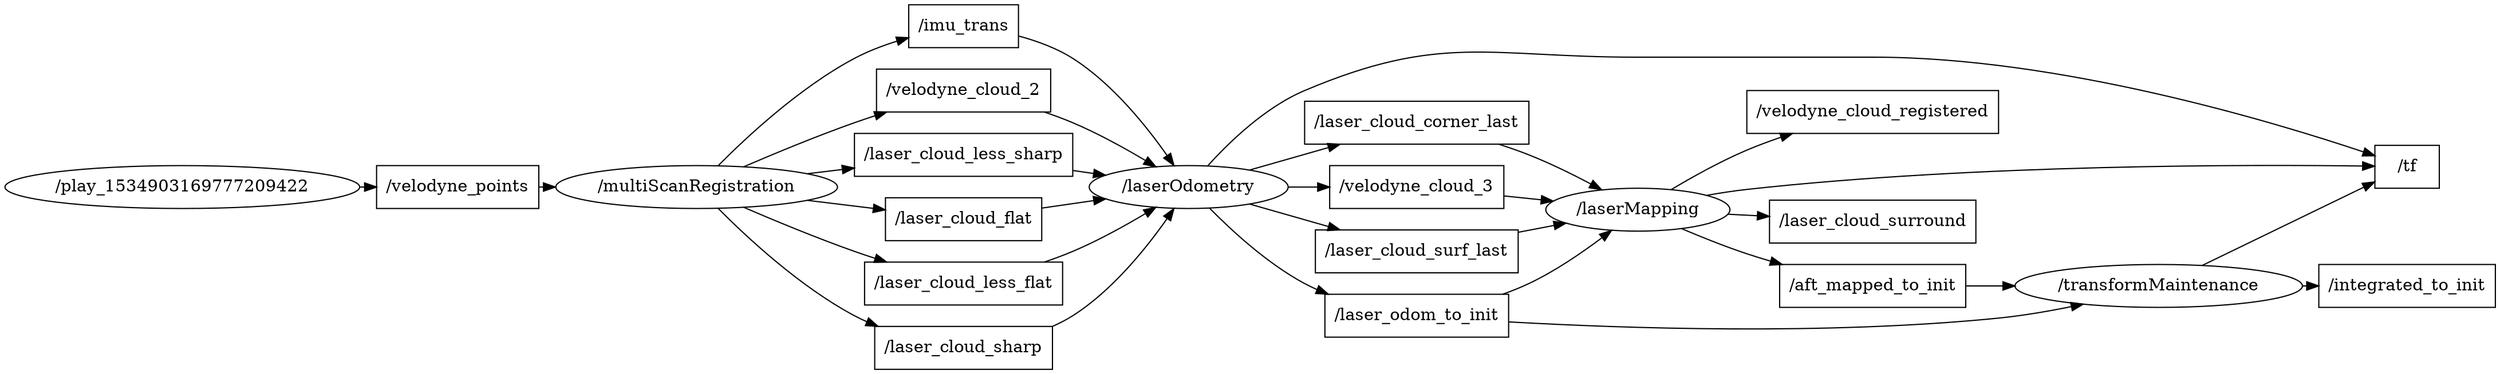 digraph graphname {
	graph [bb="0,0,1673.2,306",
		compound=True,
		rank=same,
		rankdir=LR,
		ranksep=0.2
	];
	node [label="\N"];
	t___aft_mapped_to_init	 [URL=topic_3A__aft_mapped_to_init,
		height=0.5,
		label="/aft_mapped_to_init",
		pos="1258.5,76",
		shape=box,
		tooltip="topic:/aft_mapped_to_init",
		width=1.7639];
	n___transformMaintenance	 [URL=__transformMaintenance,
		height=0.5,
		label="/transformMaintenance",
		pos="1449.6,76",
		shape=ellipse,
		tooltip="/transformMaintenance",
		width=2.5998];
	t___aft_mapped_to_init -> n___transformMaintenance	 [penwidth=1,
		pos="e,1355.7,76 1322.2,76 1329.8,76 1337.7,76 1345.6,76"];
	t___imu_trans	 [URL=topic_3A__imu_trans,
		height=0.5,
		label="/imu_trans",
		pos="642.26,288",
		shape=box,
		tooltip="topic:/imu_trans",
		width=1.0417];
	n___laserOdometry	 [URL=__laserOdometry,
		height=0.5,
		label="/laserOdometry",
		pos="794.91,153",
		shape=ellipse,
		tooltip="/laserOdometry",
		width=1.8234];
	t___imu_trans -> n___laserOdometry	 [penwidth=1,
		pos="e,785.19,170.81 679.79,278.89 691.86,274.73 704.85,268.92 715.26,261 743.95,239.19 766.79,204.07 780.3,179.83"];
	t___velodyne_cloud_3	 [URL=topic_3A__velodyne_cloud_3,
		height=0.5,
		label="/velodyne_cloud_3",
		pos="949.05,153",
		shape=box,
		tooltip="topic:/velodyne_cloud_3",
		width=1.6667];
	n___laserMapping	 [URL=__laserMapping,
		height=0.5,
		label="/laserMapping",
		pos="1099.3,141",
		shape=ellipse,
		tooltip="/laserMapping",
		width=1.7151];
	t___velodyne_cloud_3 -> n___laserMapping	 [penwidth=1,
		pos="e,1039.5,145.76 1009.1,148.22 1015.6,147.69 1022.4,147.15 1029.1,146.6"];
	t___velodyne_cloud_2	 [URL=topic_3A__velodyne_cloud_2,
		height=0.5,
		label="/velodyne_cloud_2",
		pos="642.26,234",
		shape=box,
		tooltip="topic:/velodyne_cloud_2",
		width=1.6667];
	t___velodyne_cloud_2 -> n___laserOdometry	 [penwidth=1,
		pos="e,772.1,170.11 695.83,216 702.48,213.23 709.11,210.21 715.26,207 732.05,198.26 749.52,186.56 763.72,176.28"];
	t___laser_cloud_surround	 [URL=topic_3A__laser_cloud_surround,
		height=0.5,
		label="/laser_cloud_surround",
		pos="1258.5,130",
		shape=box,
		tooltip="topic:/laser_cloud_surround",
		width=1.9028];
	t___tf	 [URL=topic_3A__tf,
		height=0.5,
		label="/tf",
		pos="1615.2,176",
		shape=box,
		tooltip="topic:/tf",
		width=0.75];
	t___velodyne_points	 [URL=topic_3A__velodyne_points,
		height=0.5,
		label="/velodyne_points",
		pos="301.68,153",
		shape=box,
		tooltip="topic:/velodyne_points",
		width=1.5278];
	n___multiScanRegistration	 [URL=__multiScanRegistration,
		height=0.5,
		label="/multiScanRegistration",
		pos="462.97,153",
		shape=ellipse,
		tooltip="/multiScanRegistration",
		width=2.5637];
	t___velodyne_points -> n___multiScanRegistration	 [penwidth=1,
		pos="e,370.59,153 357.05,153 358.16,153 359.27,153 360.39,153"];
	t___laser_cloud_less_sharp	 [URL=topic_3A__laser_cloud_less_sharp,
		height=0.5,
		label="/laser_cloud_less_sharp",
		pos="642.26,180",
		shape=box,
		tooltip="topic:/laser_cloud_less_sharp",
		width=2.0278];
	t___laser_cloud_less_sharp -> n___laserOdometry	 [penwidth=1,
		pos="e,739.29,162.79 715.5,167.05 720.12,166.22 724.77,165.39 729.36,164.57"];
	t___laser_cloud_flat	 [URL=topic_3A__laser_cloud_flat,
		height=0.5,
		label="/laser_cloud_flat",
		pos="642.26,126",
		shape=box,
		tooltip="topic:/laser_cloud_flat",
		width=1.4861];
	t___laser_cloud_flat -> n___laserOdometry	 [penwidth=1,
		pos="e,739.46,143.24 695.95,135.44 706.73,137.38 718.2,139.43 729.35,141.43"];
	t___laser_cloud_surf_last	 [URL=topic_3A__laser_cloud_surf_last,
		height=0.5,
		label="/laser_cloud_surf_last",
		pos="949.05,99",
		shape=box,
		tooltip="topic:/laser_cloud_surf_last",
		width=1.8889];
	t___laser_cloud_surf_last -> n___laserMapping	 [penwidth=1,
		pos="e,1054.3,128.53 1013.8,117.06 1024,119.96 1034.5,122.93 1044.5,125.76"];
	t___laser_odom_to_init	 [URL=topic_3A__laser_odom_to_init,
		height=0.5,
		label="/laser_odom_to_init",
		pos="949.05,45",
		shape=box,
		tooltip="topic:/laser_odom_to_init",
		width=1.75];
	t___laser_odom_to_init -> n___transformMaintenance	 [penwidth=1,
		pos="e,1398.9,60.808 1012.1,41.107 1089.7,37.282 1226.3,33.968 1342,49 1357.5,51.007 1373.9,54.478 1389.1,58.277"];
	t___laser_odom_to_init -> n___laserMapping	 [penwidth=1,
		pos="e,1082.9,123.32 1006.5,63.113 1012.4,65.777 1018.2,68.738 1023.6,72 1043,83.892 1061.8,101.34 1075.7,115.71"];
	t___velodyne_cloud_registered	 [URL=topic_3A__velodyne_cloud_registered,
		height=0.5,
		label="/velodyne_cloud_registered",
		pos="1258.5,222",
		shape=box,
		tooltip="topic:/velodyne_cloud_registered",
		width=2.3194];
	t___laser_cloud_corner_last	 [URL=topic_3A__laser_cloud_corner_last,
		height=0.5,
		label="/laser_cloud_corner_last",
		pos="949.05,207",
		shape=box,
		tooltip="topic:/laser_cloud_corner_last",
		width=2.0694];
	t___laser_cloud_corner_last -> n___laserMapping	 [penwidth=1,
		pos="e,1070,156.88 1001.8,188.95 1009.2,186.1 1016.6,183.08 1023.6,180 1035.9,174.53 1049.1,167.94 1060.9,161.74"];
	t___laser_cloud_less_flat	 [URL=topic_3A__laser_cloud_less_flat,
		height=0.5,
		label="/laser_cloud_less_flat",
		pos="642.26,72",
		shape=box,
		tooltip="topic:/laser_cloud_less_flat",
		width=1.8611];
	t___laser_cloud_less_flat -> n___laserOdometry	 [penwidth=1,
		pos="e,772.1,135.89 695.83,90.001 702.48,92.775 709.11,95.793 715.26,99 732.05,107.74 749.52,119.44 763.72,129.72"];
	t___integrated_to_init	 [URL=topic_3A__integrated_to_init,
		height=0.5,
		label="/integrated_to_init",
		pos="1615.2,76",
		shape=box,
		tooltip="topic:/integrated_to_init",
		width=1.6111];
	t___laser_cloud_sharp	 [URL=topic_3A__laser_cloud_sharp,
		height=0.5,
		label="/laser_cloud_sharp",
		pos="642.26,18",
		shape=box,
		tooltip="topic:/laser_cloud_sharp",
		width=1.6528];
	t___laser_cloud_sharp -> n___laserOdometry	 [penwidth=1,
		pos="e,785.19,135.19 701.09,36.134 706.1,38.743 710.91,41.687 715.26,45 743.95,66.812 766.79,101.93 780.3,126.17"];
	n___laserOdometry -> t___velodyne_cloud_3	 [penwidth=1,
		pos="e,888.6,153 860.87,153 866.63,153 872.47,153 878.26,153"];
	n___laserOdometry -> t___tf	 [penwidth=1,
		pos="e,1588.1,187.65 807.75,170.82 821.44,189.83 845.8,219.2 874.55,234 963.98,280.04 997.71,268 1098.3,268 1098.3,268 1098.3,268 1259.5,268 1379.7,268 1515.6,217.91 1578.7,191.65"];
	n___laserOdometry -> t___laser_cloud_surf_last	 [penwidth=1,
		pos="e,897.15,117.06 835.88,138.81 851.7,133.2 870.24,126.62 887.63,120.44"];
	n___laserOdometry -> t___laser_odom_to_init	 [penwidth=1,
		pos="e,890.64,63.178 809.16,135.25 823.5,117.14 847.92,89.297 874.55,72 876.82,70.524 879.19,69.113 881.62,67.768"];
	n___laserOdometry -> t___laser_cloud_corner_last	 [penwidth=1,
		pos="e,897.15,188.94 835.88,167.19 851.7,172.8 870.24,179.38 887.63,185.56"];
	n___play_1534903169777209422	 [URL=__play_1534903169777209422,
		height=0.5,
		label="/play_1534903169777209422",
		pos="116.34,153",
		shape=ellipse,
		tooltip="/play_1534903169777209422",
		width=3.2317];
	n___play_1534903169777209422 -> t___velodyne_points	 [penwidth=1,
		pos="e,246.35,153 232.93,153 234.08,153 235.21,153 236.35,153"];
	n___transformMaintenance -> t___tf	 [penwidth=1,
		pos="e,1588.1,160.02 1478.8,93.191 1506.6,110.19 1549.2,136.26 1579.2,154.6"];
	n___transformMaintenance -> t___integrated_to_init	 [penwidth=1,
		pos="e,1557.1,76 1543.4,76 1544.6,76 1545.7,76 1546.9,76"];
	n___multiScanRegistration -> t___imu_trans	 [penwidth=1,
		pos="e,604.62,277.75 477.4,171.07 495.78,194.68 530.89,235.95 569.26,261 577.14,266.15 586.14,270.5 595.05,274.12"];
	n___multiScanRegistration -> t___velodyne_cloud_2	 [penwidth=1,
		pos="e,591,216 494.84,170.02 515.59,181.17 543.71,195.7 569.26,207 573.29,208.78 577.47,210.55 581.7,212.28"];
	n___multiScanRegistration -> t___laser_cloud_less_sharp	 [penwidth=1,
		pos="e,569.13,169.01 536.34,164.02 543.86,165.17 551.55,166.34 559.17,167.5"];
	n___multiScanRegistration -> t___laser_cloud_flat	 [penwidth=1,
		pos="e,588.67,134.01 536.34,141.98 550.3,139.85 564.82,137.64 578.45,135.57"];
	n___multiScanRegistration -> t___laser_cloud_less_flat	 [penwidth=1,
		pos="e,591,90.002 494.84,135.98 515.59,124.83 543.71,110.3 569.26,99 573.29,97.221 577.47,95.452 581.7,93.721"];
	n___multiScanRegistration -> t___laser_cloud_sharp	 [penwidth=1,
		pos="e,585.41,36.097 477.4,134.93 495.78,111.32 530.89,70.054 569.26,45 571.54,43.512 573.92,42.089 576.35,40.732"];
	n___laserMapping -> t___aft_mapped_to_init	 [penwidth=1,
		pos="e,1198.5,94.077 1128.9,125.14 1142.6,117.88 1159.4,109.47 1175,103 1179.5,101.15 1184.1,99.337 1188.8,97.584"];
	n___laserMapping -> t___laser_cloud_surround	 [penwidth=1,
		pos="e,1189.8,134.74 1159.7,136.84 1166.2,136.39 1172.8,135.93 1179.5,135.46"];
	n___laserMapping -> t___tf	 [penwidth=1,
		pos="e,1588.1,176.39 1147.5,152.36 1156.6,154.19 1166.1,155.86 1175,157 1323.5,175.96 1502.2,177.02 1577.7,176.48"];
	n___laserMapping -> t___velodyne_cloud_registered	 [penwidth=1,
		pos="e,1205.8,203.84 1123.1,157.76 1137.5,167.9 1156.8,180.63 1175,190 1181.9,193.51 1189.2,196.87 1196.5,200"];
}
